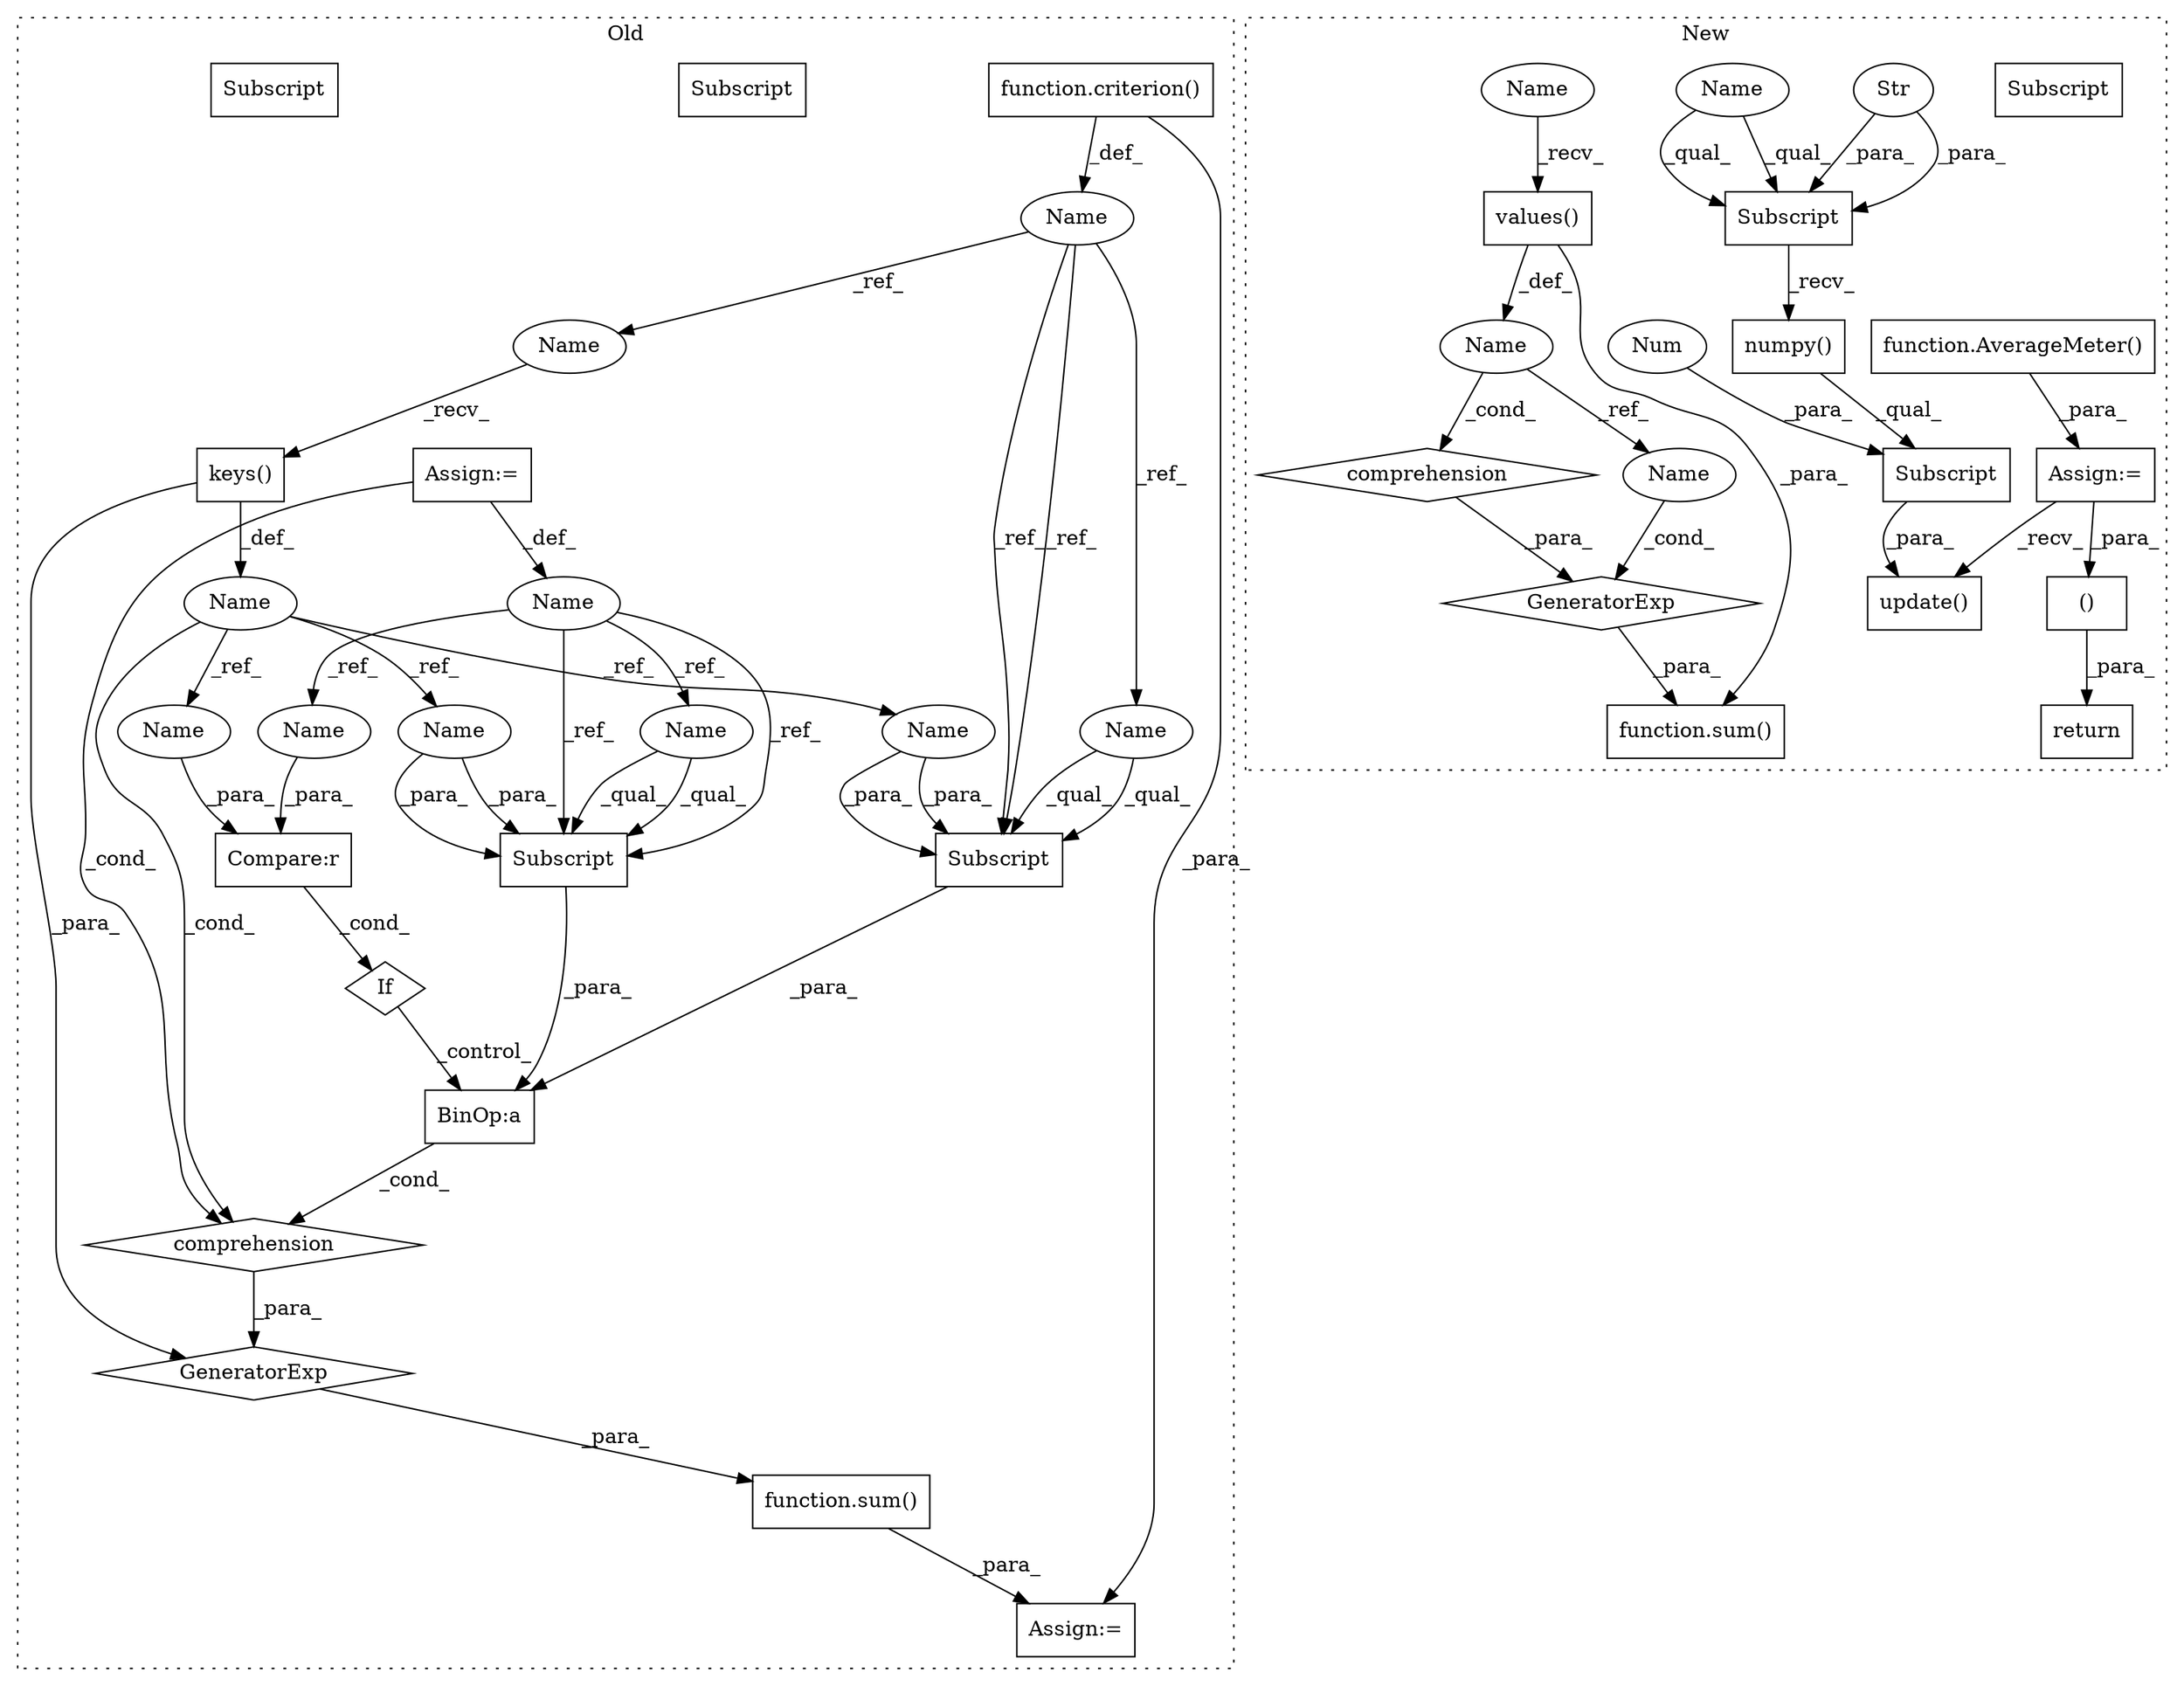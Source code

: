 digraph G {
subgraph cluster0 {
1 [label="function.sum()" a="75" s="3167,3180" l="4,67" shape="box"];
5 [label="function.criterion()" a="75" s="3078,3104" l="10,1" shape="box"];
6 [label="If" a="96" s="3230" l="16" shape="diamond"];
7 [label="BinOp:a" a="82" s="3183" l="3" shape="box"];
8 [label="Name" a="87" s="3114" l="11" shape="ellipse"];
9 [label="Subscript" a="63" s="3186,0" l="14,0" shape="box"];
10 [label="Name" a="87" s="3066" l="9" shape="ellipse"];
11 [label="Subscript" a="63" s="3171,0" l="12,0" shape="box"];
13 [label="Compare:r" a="40" s="3230" l="16" shape="box"];
15 [label="Name" a="87" s="3205" l="1" shape="ellipse"];
16 [label="comprehension" a="45" s="3201" l="3" shape="diamond"];
17 [label="GeneratorExp" a="55" s="3171" l="9" shape="diamond"];
21 [label="keys()" a="75" s="3210" l="16" shape="box"];
23 [label="Assign:=" a="68" s="3164" l="3" shape="box"];
24 [label="Assign:=" a="68" s="3125" l="3" shape="box"];
31 [label="Name" a="87" s="3186" l="11" shape="ellipse"];
32 [label="Subscript" a="63" s="3186,0" l="14,0" shape="box"];
33 [label="Name" a="87" s="3235" l="11" shape="ellipse"];
34 [label="Name" a="87" s="3181" l="1" shape="ellipse"];
35 [label="Name" a="87" s="3230" l="1" shape="ellipse"];
36 [label="Name" a="87" s="3198" l="1" shape="ellipse"];
37 [label="Name" a="87" s="3171" l="9" shape="ellipse"];
38 [label="Name" a="87" s="3210" l="9" shape="ellipse"];
39 [label="Subscript" a="63" s="3171,0" l="12,0" shape="box"];
label = "Old";
style="dotted";
}
subgraph cluster1 {
2 [label="numpy()" a="75" s="3604" l="33" shape="box"];
3 [label="Subscript" a="63" s="3604,0" l="25,0" shape="box"];
4 [label="values()" a="75" s="3044" l="18" shape="box"];
12 [label="Subscript" a="63" s="3604,0" l="36,0" shape="box"];
14 [label="Str" a="66" s="3614" l="14" shape="ellipse"];
18 [label="GeneratorExp" a="55" s="3027" l="4" shape="diamond"];
19 [label="Name" a="87" s="3036" l="4" shape="ellipse"];
20 [label="comprehension" a="45" s="3032" l="3" shape="diamond"];
22 [label="Num" a="76" s="3638" l="1" shape="ellipse"];
25 [label="function.sum()" a="75" s="3023,3031" l="4,32" shape="box"];
26 [label="update()" a="75" s="3572,3652" l="32,1" shape="box"];
27 [label="function.AverageMeter()" a="75" s="2720" l="14" shape="box"];
28 [label="()" a="54" s="4175" l="146" shape="box"];
29 [label="Assign:=" a="68" s="2717" l="3" shape="box"];
30 [label="return" a="93" s="4143" l="7" shape="box"];
40 [label="Name" a="87" s="3044" l="9" shape="ellipse"];
41 [label="Name" a="87" s="3604" l="9" shape="ellipse"];
42 [label="Subscript" a="63" s="3604,0" l="25,0" shape="box"];
43 [label="Name" a="87" s="3027" l="4" shape="ellipse"];
label = "New";
style="dotted";
}
1 -> 23 [label="_para_"];
2 -> 12 [label="_qual_"];
4 -> 25 [label="_para_"];
4 -> 19 [label="_def_"];
5 -> 10 [label="_def_"];
5 -> 23 [label="_para_"];
6 -> 7 [label="_control_"];
7 -> 16 [label="_cond_"];
8 -> 32 [label="_ref_"];
8 -> 32 [label="_ref_"];
8 -> 31 [label="_ref_"];
8 -> 33 [label="_ref_"];
10 -> 39 [label="_ref_"];
10 -> 37 [label="_ref_"];
10 -> 39 [label="_ref_"];
10 -> 38 [label="_ref_"];
12 -> 26 [label="_para_"];
13 -> 6 [label="_cond_"];
14 -> 42 [label="_para_"];
14 -> 42 [label="_para_"];
15 -> 35 [label="_ref_"];
15 -> 16 [label="_cond_"];
15 -> 34 [label="_ref_"];
15 -> 36 [label="_ref_"];
16 -> 17 [label="_para_"];
17 -> 1 [label="_para_"];
18 -> 25 [label="_para_"];
19 -> 20 [label="_cond_"];
19 -> 43 [label="_ref_"];
20 -> 18 [label="_para_"];
21 -> 17 [label="_para_"];
21 -> 15 [label="_def_"];
22 -> 12 [label="_para_"];
24 -> 8 [label="_def_"];
24 -> 16 [label="_cond_"];
27 -> 29 [label="_para_"];
28 -> 30 [label="_para_"];
29 -> 28 [label="_para_"];
29 -> 26 [label="_recv_"];
31 -> 32 [label="_qual_"];
31 -> 32 [label="_qual_"];
32 -> 7 [label="_para_"];
33 -> 13 [label="_para_"];
34 -> 39 [label="_para_"];
34 -> 39 [label="_para_"];
35 -> 13 [label="_para_"];
36 -> 32 [label="_para_"];
36 -> 32 [label="_para_"];
37 -> 39 [label="_qual_"];
37 -> 39 [label="_qual_"];
38 -> 21 [label="_recv_"];
39 -> 7 [label="_para_"];
40 -> 4 [label="_recv_"];
41 -> 42 [label="_qual_"];
41 -> 42 [label="_qual_"];
42 -> 2 [label="_recv_"];
43 -> 18 [label="_cond_"];
}